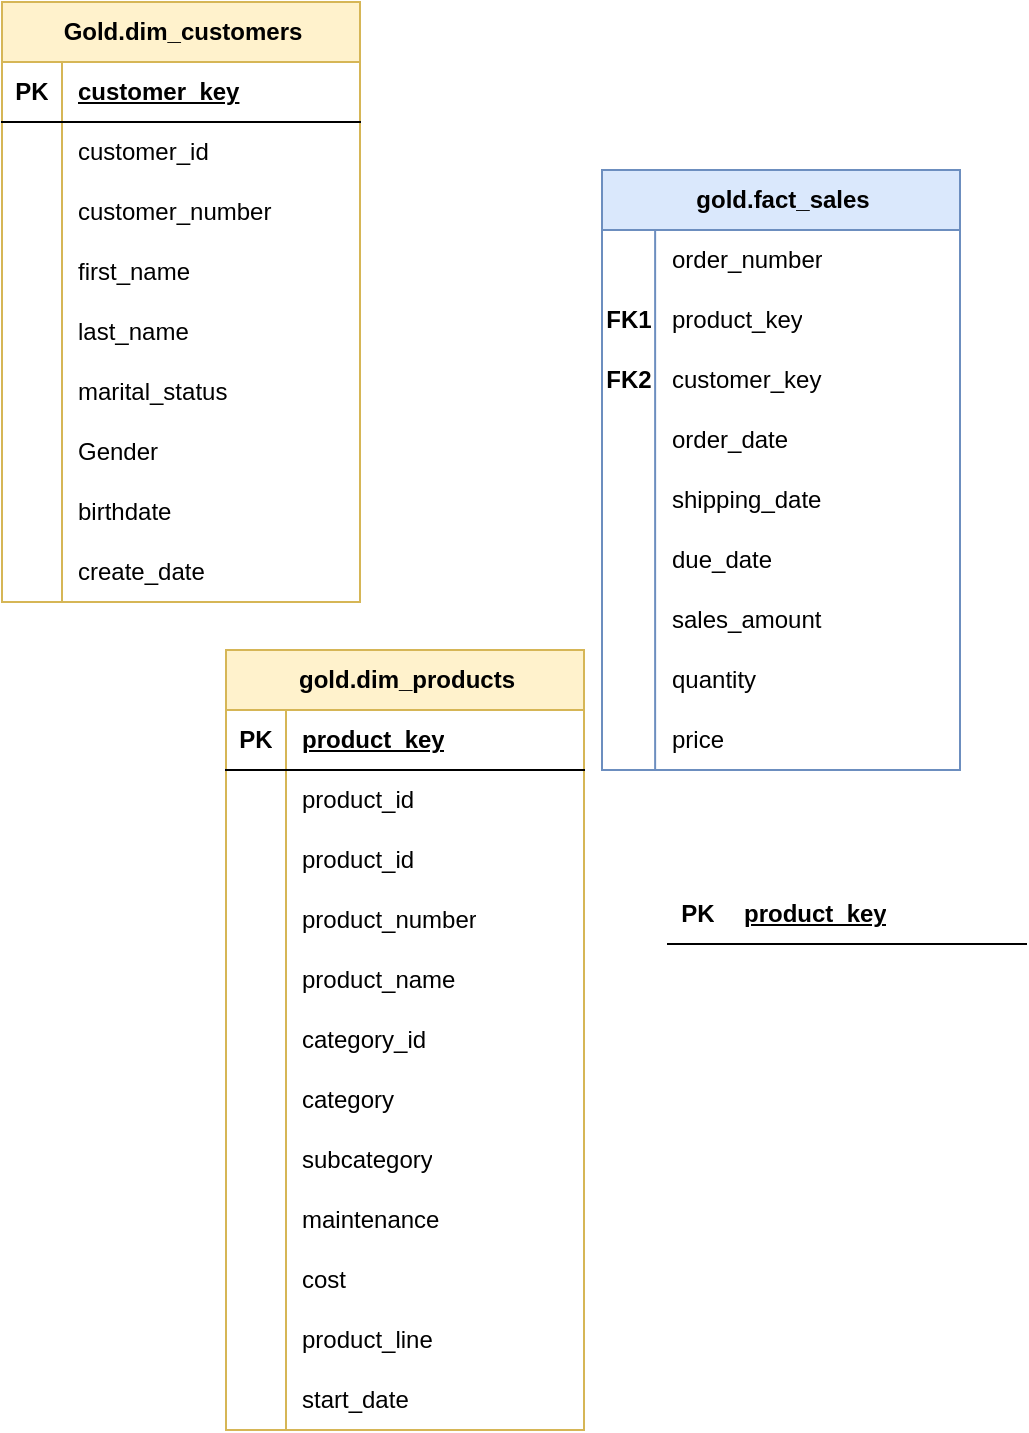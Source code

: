<mxfile version="28.1.1">
  <diagram name="Page-1" id="63vVCfD1VxwzjNceuNrs">
    <mxGraphModel dx="836" dy="885" grid="0" gridSize="10" guides="1" tooltips="1" connect="1" arrows="1" fold="1" page="0" pageScale="1" pageWidth="850" pageHeight="1100" math="0" shadow="0">
      <root>
        <mxCell id="0" />
        <mxCell id="1" parent="0" />
        <mxCell id="k10JmdyCMAcYPSyfV8gS-1" value="Gold.dim_customers" style="shape=table;startSize=30;container=1;collapsible=1;childLayout=tableLayout;fixedRows=1;rowLines=0;fontStyle=1;align=center;resizeLast=1;html=1;fillColor=#fff2cc;strokeColor=#d6b656;" vertex="1" parent="1">
          <mxGeometry x="-155" y="1" width="179" height="300" as="geometry" />
        </mxCell>
        <mxCell id="k10JmdyCMAcYPSyfV8gS-2" value="" style="shape=tableRow;horizontal=0;startSize=0;swimlaneHead=0;swimlaneBody=0;fillColor=none;collapsible=0;dropTarget=0;points=[[0,0.5],[1,0.5]];portConstraint=eastwest;top=0;left=0;right=0;bottom=1;" vertex="1" parent="k10JmdyCMAcYPSyfV8gS-1">
          <mxGeometry y="30" width="179" height="30" as="geometry" />
        </mxCell>
        <mxCell id="k10JmdyCMAcYPSyfV8gS-3" value="PK" style="shape=partialRectangle;connectable=0;fillColor=none;top=0;left=0;bottom=0;right=0;fontStyle=1;overflow=hidden;whiteSpace=wrap;html=1;" vertex="1" parent="k10JmdyCMAcYPSyfV8gS-2">
          <mxGeometry width="30" height="30" as="geometry">
            <mxRectangle width="30" height="30" as="alternateBounds" />
          </mxGeometry>
        </mxCell>
        <mxCell id="k10JmdyCMAcYPSyfV8gS-4" value="customer_key" style="shape=partialRectangle;connectable=0;fillColor=none;top=0;left=0;bottom=0;right=0;align=left;spacingLeft=6;fontStyle=5;overflow=hidden;whiteSpace=wrap;html=1;" vertex="1" parent="k10JmdyCMAcYPSyfV8gS-2">
          <mxGeometry x="30" width="149" height="30" as="geometry">
            <mxRectangle width="149" height="30" as="alternateBounds" />
          </mxGeometry>
        </mxCell>
        <mxCell id="k10JmdyCMAcYPSyfV8gS-5" value="" style="shape=tableRow;horizontal=0;startSize=0;swimlaneHead=0;swimlaneBody=0;fillColor=none;collapsible=0;dropTarget=0;points=[[0,0.5],[1,0.5]];portConstraint=eastwest;top=0;left=0;right=0;bottom=0;" vertex="1" parent="k10JmdyCMAcYPSyfV8gS-1">
          <mxGeometry y="60" width="179" height="30" as="geometry" />
        </mxCell>
        <mxCell id="k10JmdyCMAcYPSyfV8gS-6" value="" style="shape=partialRectangle;connectable=0;fillColor=none;top=0;left=0;bottom=0;right=0;editable=1;overflow=hidden;whiteSpace=wrap;html=1;" vertex="1" parent="k10JmdyCMAcYPSyfV8gS-5">
          <mxGeometry width="30" height="30" as="geometry">
            <mxRectangle width="30" height="30" as="alternateBounds" />
          </mxGeometry>
        </mxCell>
        <mxCell id="k10JmdyCMAcYPSyfV8gS-7" value="customer_id" style="shape=partialRectangle;connectable=0;fillColor=none;top=0;left=0;bottom=0;right=0;align=left;spacingLeft=6;overflow=hidden;whiteSpace=wrap;html=1;" vertex="1" parent="k10JmdyCMAcYPSyfV8gS-5">
          <mxGeometry x="30" width="149" height="30" as="geometry">
            <mxRectangle width="149" height="30" as="alternateBounds" />
          </mxGeometry>
        </mxCell>
        <mxCell id="k10JmdyCMAcYPSyfV8gS-8" value="" style="shape=tableRow;horizontal=0;startSize=0;swimlaneHead=0;swimlaneBody=0;fillColor=none;collapsible=0;dropTarget=0;points=[[0,0.5],[1,0.5]];portConstraint=eastwest;top=0;left=0;right=0;bottom=0;" vertex="1" parent="k10JmdyCMAcYPSyfV8gS-1">
          <mxGeometry y="90" width="179" height="30" as="geometry" />
        </mxCell>
        <mxCell id="k10JmdyCMAcYPSyfV8gS-9" value="" style="shape=partialRectangle;connectable=0;fillColor=none;top=0;left=0;bottom=0;right=0;editable=1;overflow=hidden;whiteSpace=wrap;html=1;" vertex="1" parent="k10JmdyCMAcYPSyfV8gS-8">
          <mxGeometry width="30" height="30" as="geometry">
            <mxRectangle width="30" height="30" as="alternateBounds" />
          </mxGeometry>
        </mxCell>
        <mxCell id="k10JmdyCMAcYPSyfV8gS-10" value="customer_number" style="shape=partialRectangle;connectable=0;fillColor=none;top=0;left=0;bottom=0;right=0;align=left;spacingLeft=6;overflow=hidden;whiteSpace=wrap;html=1;" vertex="1" parent="k10JmdyCMAcYPSyfV8gS-8">
          <mxGeometry x="30" width="149" height="30" as="geometry">
            <mxRectangle width="149" height="30" as="alternateBounds" />
          </mxGeometry>
        </mxCell>
        <mxCell id="k10JmdyCMAcYPSyfV8gS-11" value="" style="shape=tableRow;horizontal=0;startSize=0;swimlaneHead=0;swimlaneBody=0;fillColor=none;collapsible=0;dropTarget=0;points=[[0,0.5],[1,0.5]];portConstraint=eastwest;top=0;left=0;right=0;bottom=0;" vertex="1" parent="k10JmdyCMAcYPSyfV8gS-1">
          <mxGeometry y="120" width="179" height="30" as="geometry" />
        </mxCell>
        <mxCell id="k10JmdyCMAcYPSyfV8gS-12" value="" style="shape=partialRectangle;connectable=0;fillColor=none;top=0;left=0;bottom=0;right=0;editable=1;overflow=hidden;whiteSpace=wrap;html=1;" vertex="1" parent="k10JmdyCMAcYPSyfV8gS-11">
          <mxGeometry width="30" height="30" as="geometry">
            <mxRectangle width="30" height="30" as="alternateBounds" />
          </mxGeometry>
        </mxCell>
        <mxCell id="k10JmdyCMAcYPSyfV8gS-13" value="first_name" style="shape=partialRectangle;connectable=0;fillColor=none;top=0;left=0;bottom=0;right=0;align=left;spacingLeft=6;overflow=hidden;whiteSpace=wrap;html=1;" vertex="1" parent="k10JmdyCMAcYPSyfV8gS-11">
          <mxGeometry x="30" width="149" height="30" as="geometry">
            <mxRectangle width="149" height="30" as="alternateBounds" />
          </mxGeometry>
        </mxCell>
        <mxCell id="k10JmdyCMAcYPSyfV8gS-14" value="" style="shape=tableRow;horizontal=0;startSize=0;swimlaneHead=0;swimlaneBody=0;fillColor=none;collapsible=0;dropTarget=0;points=[[0,0.5],[1,0.5]];portConstraint=eastwest;top=0;left=0;right=0;bottom=0;" vertex="1" parent="k10JmdyCMAcYPSyfV8gS-1">
          <mxGeometry y="150" width="179" height="30" as="geometry" />
        </mxCell>
        <mxCell id="k10JmdyCMAcYPSyfV8gS-15" value="" style="shape=partialRectangle;connectable=0;fillColor=none;top=0;left=0;bottom=0;right=0;editable=1;overflow=hidden;whiteSpace=wrap;html=1;" vertex="1" parent="k10JmdyCMAcYPSyfV8gS-14">
          <mxGeometry width="30" height="30" as="geometry">
            <mxRectangle width="30" height="30" as="alternateBounds" />
          </mxGeometry>
        </mxCell>
        <mxCell id="k10JmdyCMAcYPSyfV8gS-16" value="last_name" style="shape=partialRectangle;connectable=0;fillColor=none;top=0;left=0;bottom=0;right=0;align=left;spacingLeft=6;overflow=hidden;whiteSpace=wrap;html=1;" vertex="1" parent="k10JmdyCMAcYPSyfV8gS-14">
          <mxGeometry x="30" width="149" height="30" as="geometry">
            <mxRectangle width="149" height="30" as="alternateBounds" />
          </mxGeometry>
        </mxCell>
        <mxCell id="k10JmdyCMAcYPSyfV8gS-17" value="" style="shape=tableRow;horizontal=0;startSize=0;swimlaneHead=0;swimlaneBody=0;fillColor=none;collapsible=0;dropTarget=0;points=[[0,0.5],[1,0.5]];portConstraint=eastwest;top=0;left=0;right=0;bottom=0;" vertex="1" parent="k10JmdyCMAcYPSyfV8gS-1">
          <mxGeometry y="180" width="179" height="30" as="geometry" />
        </mxCell>
        <mxCell id="k10JmdyCMAcYPSyfV8gS-18" value="" style="shape=partialRectangle;connectable=0;fillColor=none;top=0;left=0;bottom=0;right=0;editable=1;overflow=hidden;whiteSpace=wrap;html=1;" vertex="1" parent="k10JmdyCMAcYPSyfV8gS-17">
          <mxGeometry width="30" height="30" as="geometry">
            <mxRectangle width="30" height="30" as="alternateBounds" />
          </mxGeometry>
        </mxCell>
        <mxCell id="k10JmdyCMAcYPSyfV8gS-19" value="marital_status" style="shape=partialRectangle;connectable=0;fillColor=none;top=0;left=0;bottom=0;right=0;align=left;spacingLeft=6;overflow=hidden;whiteSpace=wrap;html=1;" vertex="1" parent="k10JmdyCMAcYPSyfV8gS-17">
          <mxGeometry x="30" width="149" height="30" as="geometry">
            <mxRectangle width="149" height="30" as="alternateBounds" />
          </mxGeometry>
        </mxCell>
        <mxCell id="k10JmdyCMAcYPSyfV8gS-20" value="" style="shape=tableRow;horizontal=0;startSize=0;swimlaneHead=0;swimlaneBody=0;fillColor=none;collapsible=0;dropTarget=0;points=[[0,0.5],[1,0.5]];portConstraint=eastwest;top=0;left=0;right=0;bottom=0;" vertex="1" parent="k10JmdyCMAcYPSyfV8gS-1">
          <mxGeometry y="210" width="179" height="30" as="geometry" />
        </mxCell>
        <mxCell id="k10JmdyCMAcYPSyfV8gS-21" value="" style="shape=partialRectangle;connectable=0;fillColor=none;top=0;left=0;bottom=0;right=0;editable=1;overflow=hidden;whiteSpace=wrap;html=1;" vertex="1" parent="k10JmdyCMAcYPSyfV8gS-20">
          <mxGeometry width="30" height="30" as="geometry">
            <mxRectangle width="30" height="30" as="alternateBounds" />
          </mxGeometry>
        </mxCell>
        <mxCell id="k10JmdyCMAcYPSyfV8gS-22" value="Gender" style="shape=partialRectangle;connectable=0;fillColor=none;top=0;left=0;bottom=0;right=0;align=left;spacingLeft=6;overflow=hidden;whiteSpace=wrap;html=1;" vertex="1" parent="k10JmdyCMAcYPSyfV8gS-20">
          <mxGeometry x="30" width="149" height="30" as="geometry">
            <mxRectangle width="149" height="30" as="alternateBounds" />
          </mxGeometry>
        </mxCell>
        <mxCell id="k10JmdyCMAcYPSyfV8gS-23" value="" style="shape=tableRow;horizontal=0;startSize=0;swimlaneHead=0;swimlaneBody=0;fillColor=none;collapsible=0;dropTarget=0;points=[[0,0.5],[1,0.5]];portConstraint=eastwest;top=0;left=0;right=0;bottom=0;" vertex="1" parent="k10JmdyCMAcYPSyfV8gS-1">
          <mxGeometry y="240" width="179" height="30" as="geometry" />
        </mxCell>
        <mxCell id="k10JmdyCMAcYPSyfV8gS-24" value="" style="shape=partialRectangle;connectable=0;fillColor=none;top=0;left=0;bottom=0;right=0;editable=1;overflow=hidden;whiteSpace=wrap;html=1;" vertex="1" parent="k10JmdyCMAcYPSyfV8gS-23">
          <mxGeometry width="30" height="30" as="geometry">
            <mxRectangle width="30" height="30" as="alternateBounds" />
          </mxGeometry>
        </mxCell>
        <mxCell id="k10JmdyCMAcYPSyfV8gS-25" value="birthdate" style="shape=partialRectangle;connectable=0;fillColor=none;top=0;left=0;bottom=0;right=0;align=left;spacingLeft=6;overflow=hidden;whiteSpace=wrap;html=1;" vertex="1" parent="k10JmdyCMAcYPSyfV8gS-23">
          <mxGeometry x="30" width="149" height="30" as="geometry">
            <mxRectangle width="149" height="30" as="alternateBounds" />
          </mxGeometry>
        </mxCell>
        <mxCell id="k10JmdyCMAcYPSyfV8gS-26" value="" style="shape=tableRow;horizontal=0;startSize=0;swimlaneHead=0;swimlaneBody=0;fillColor=none;collapsible=0;dropTarget=0;points=[[0,0.5],[1,0.5]];portConstraint=eastwest;top=0;left=0;right=0;bottom=0;" vertex="1" parent="k10JmdyCMAcYPSyfV8gS-1">
          <mxGeometry y="270" width="179" height="30" as="geometry" />
        </mxCell>
        <mxCell id="k10JmdyCMAcYPSyfV8gS-27" value="" style="shape=partialRectangle;connectable=0;fillColor=none;top=0;left=0;bottom=0;right=0;editable=1;overflow=hidden;whiteSpace=wrap;html=1;" vertex="1" parent="k10JmdyCMAcYPSyfV8gS-26">
          <mxGeometry width="30" height="30" as="geometry">
            <mxRectangle width="30" height="30" as="alternateBounds" />
          </mxGeometry>
        </mxCell>
        <mxCell id="k10JmdyCMAcYPSyfV8gS-28" value="create_date" style="shape=partialRectangle;connectable=0;fillColor=none;top=0;left=0;bottom=0;right=0;align=left;spacingLeft=6;overflow=hidden;whiteSpace=wrap;html=1;" vertex="1" parent="k10JmdyCMAcYPSyfV8gS-26">
          <mxGeometry x="30" width="149" height="30" as="geometry">
            <mxRectangle width="149" height="30" as="alternateBounds" />
          </mxGeometry>
        </mxCell>
        <mxCell id="k10JmdyCMAcYPSyfV8gS-29" value="gold.dim_products" style="shape=table;startSize=30;container=1;collapsible=1;childLayout=tableLayout;fixedRows=1;rowLines=0;fontStyle=1;align=center;resizeLast=1;html=1;fillColor=#fff2cc;strokeColor=#d6b656;" vertex="1" parent="1">
          <mxGeometry x="-43" y="325" width="179" height="390" as="geometry" />
        </mxCell>
        <mxCell id="k10JmdyCMAcYPSyfV8gS-30" value="" style="shape=tableRow;horizontal=0;startSize=0;swimlaneHead=0;swimlaneBody=0;fillColor=none;collapsible=0;dropTarget=0;points=[[0,0.5],[1,0.5]];portConstraint=eastwest;top=0;left=0;right=0;bottom=1;" vertex="1" parent="k10JmdyCMAcYPSyfV8gS-29">
          <mxGeometry y="30" width="179" height="30" as="geometry" />
        </mxCell>
        <mxCell id="k10JmdyCMAcYPSyfV8gS-31" value="PK" style="shape=partialRectangle;connectable=0;fillColor=none;top=0;left=0;bottom=0;right=0;fontStyle=1;overflow=hidden;whiteSpace=wrap;html=1;" vertex="1" parent="k10JmdyCMAcYPSyfV8gS-30">
          <mxGeometry width="30" height="30" as="geometry">
            <mxRectangle width="30" height="30" as="alternateBounds" />
          </mxGeometry>
        </mxCell>
        <mxCell id="k10JmdyCMAcYPSyfV8gS-32" value="product_key" style="shape=partialRectangle;connectable=0;fillColor=none;top=0;left=0;bottom=0;right=0;align=left;spacingLeft=6;fontStyle=5;overflow=hidden;whiteSpace=wrap;html=1;" vertex="1" parent="k10JmdyCMAcYPSyfV8gS-30">
          <mxGeometry x="30" width="149" height="30" as="geometry">
            <mxRectangle width="149" height="30" as="alternateBounds" />
          </mxGeometry>
        </mxCell>
        <mxCell id="k10JmdyCMAcYPSyfV8gS-33" value="" style="shape=tableRow;horizontal=0;startSize=0;swimlaneHead=0;swimlaneBody=0;fillColor=none;collapsible=0;dropTarget=0;points=[[0,0.5],[1,0.5]];portConstraint=eastwest;top=0;left=0;right=0;bottom=0;" vertex="1" parent="k10JmdyCMAcYPSyfV8gS-29">
          <mxGeometry y="60" width="179" height="30" as="geometry" />
        </mxCell>
        <mxCell id="k10JmdyCMAcYPSyfV8gS-34" value="" style="shape=partialRectangle;connectable=0;fillColor=none;top=0;left=0;bottom=0;right=0;editable=1;overflow=hidden;whiteSpace=wrap;html=1;" vertex="1" parent="k10JmdyCMAcYPSyfV8gS-33">
          <mxGeometry width="30" height="30" as="geometry">
            <mxRectangle width="30" height="30" as="alternateBounds" />
          </mxGeometry>
        </mxCell>
        <mxCell id="k10JmdyCMAcYPSyfV8gS-35" value="product_id" style="shape=partialRectangle;connectable=0;fillColor=none;top=0;left=0;bottom=0;right=0;align=left;spacingLeft=6;overflow=hidden;whiteSpace=wrap;html=1;" vertex="1" parent="k10JmdyCMAcYPSyfV8gS-33">
          <mxGeometry x="30" width="149" height="30" as="geometry">
            <mxRectangle width="149" height="30" as="alternateBounds" />
          </mxGeometry>
        </mxCell>
        <mxCell id="k10JmdyCMAcYPSyfV8gS-36" value="" style="shape=tableRow;horizontal=0;startSize=0;swimlaneHead=0;swimlaneBody=0;fillColor=none;collapsible=0;dropTarget=0;points=[[0,0.5],[1,0.5]];portConstraint=eastwest;top=0;left=0;right=0;bottom=0;" vertex="1" parent="k10JmdyCMAcYPSyfV8gS-29">
          <mxGeometry y="90" width="179" height="30" as="geometry" />
        </mxCell>
        <mxCell id="k10JmdyCMAcYPSyfV8gS-37" value="" style="shape=partialRectangle;connectable=0;fillColor=none;top=0;left=0;bottom=0;right=0;editable=1;overflow=hidden;whiteSpace=wrap;html=1;" vertex="1" parent="k10JmdyCMAcYPSyfV8gS-36">
          <mxGeometry width="30" height="30" as="geometry">
            <mxRectangle width="30" height="30" as="alternateBounds" />
          </mxGeometry>
        </mxCell>
        <mxCell id="k10JmdyCMAcYPSyfV8gS-38" value="product_id" style="shape=partialRectangle;connectable=0;fillColor=none;top=0;left=0;bottom=0;right=0;align=left;spacingLeft=6;overflow=hidden;whiteSpace=wrap;html=1;" vertex="1" parent="k10JmdyCMAcYPSyfV8gS-36">
          <mxGeometry x="30" width="149" height="30" as="geometry">
            <mxRectangle width="149" height="30" as="alternateBounds" />
          </mxGeometry>
        </mxCell>
        <mxCell id="k10JmdyCMAcYPSyfV8gS-39" value="" style="shape=tableRow;horizontal=0;startSize=0;swimlaneHead=0;swimlaneBody=0;fillColor=none;collapsible=0;dropTarget=0;points=[[0,0.5],[1,0.5]];portConstraint=eastwest;top=0;left=0;right=0;bottom=0;" vertex="1" parent="k10JmdyCMAcYPSyfV8gS-29">
          <mxGeometry y="120" width="179" height="30" as="geometry" />
        </mxCell>
        <mxCell id="k10JmdyCMAcYPSyfV8gS-40" value="" style="shape=partialRectangle;connectable=0;fillColor=none;top=0;left=0;bottom=0;right=0;editable=1;overflow=hidden;whiteSpace=wrap;html=1;" vertex="1" parent="k10JmdyCMAcYPSyfV8gS-39">
          <mxGeometry width="30" height="30" as="geometry">
            <mxRectangle width="30" height="30" as="alternateBounds" />
          </mxGeometry>
        </mxCell>
        <mxCell id="k10JmdyCMAcYPSyfV8gS-41" value="product_number" style="shape=partialRectangle;connectable=0;fillColor=none;top=0;left=0;bottom=0;right=0;align=left;spacingLeft=6;overflow=hidden;whiteSpace=wrap;html=1;" vertex="1" parent="k10JmdyCMAcYPSyfV8gS-39">
          <mxGeometry x="30" width="149" height="30" as="geometry">
            <mxRectangle width="149" height="30" as="alternateBounds" />
          </mxGeometry>
        </mxCell>
        <mxCell id="k10JmdyCMAcYPSyfV8gS-42" value="" style="shape=tableRow;horizontal=0;startSize=0;swimlaneHead=0;swimlaneBody=0;fillColor=none;collapsible=0;dropTarget=0;points=[[0,0.5],[1,0.5]];portConstraint=eastwest;top=0;left=0;right=0;bottom=0;" vertex="1" parent="k10JmdyCMAcYPSyfV8gS-29">
          <mxGeometry y="150" width="179" height="30" as="geometry" />
        </mxCell>
        <mxCell id="k10JmdyCMAcYPSyfV8gS-43" value="" style="shape=partialRectangle;connectable=0;fillColor=none;top=0;left=0;bottom=0;right=0;editable=1;overflow=hidden;whiteSpace=wrap;html=1;" vertex="1" parent="k10JmdyCMAcYPSyfV8gS-42">
          <mxGeometry width="30" height="30" as="geometry">
            <mxRectangle width="30" height="30" as="alternateBounds" />
          </mxGeometry>
        </mxCell>
        <mxCell id="k10JmdyCMAcYPSyfV8gS-44" value="product_name" style="shape=partialRectangle;connectable=0;fillColor=none;top=0;left=0;bottom=0;right=0;align=left;spacingLeft=6;overflow=hidden;whiteSpace=wrap;html=1;" vertex="1" parent="k10JmdyCMAcYPSyfV8gS-42">
          <mxGeometry x="30" width="149" height="30" as="geometry">
            <mxRectangle width="149" height="30" as="alternateBounds" />
          </mxGeometry>
        </mxCell>
        <mxCell id="k10JmdyCMAcYPSyfV8gS-45" value="" style="shape=tableRow;horizontal=0;startSize=0;swimlaneHead=0;swimlaneBody=0;fillColor=none;collapsible=0;dropTarget=0;points=[[0,0.5],[1,0.5]];portConstraint=eastwest;top=0;left=0;right=0;bottom=0;" vertex="1" parent="k10JmdyCMAcYPSyfV8gS-29">
          <mxGeometry y="180" width="179" height="30" as="geometry" />
        </mxCell>
        <mxCell id="k10JmdyCMAcYPSyfV8gS-46" value="" style="shape=partialRectangle;connectable=0;fillColor=none;top=0;left=0;bottom=0;right=0;editable=1;overflow=hidden;whiteSpace=wrap;html=1;" vertex="1" parent="k10JmdyCMAcYPSyfV8gS-45">
          <mxGeometry width="30" height="30" as="geometry">
            <mxRectangle width="30" height="30" as="alternateBounds" />
          </mxGeometry>
        </mxCell>
        <mxCell id="k10JmdyCMAcYPSyfV8gS-47" value="category_id" style="shape=partialRectangle;connectable=0;fillColor=none;top=0;left=0;bottom=0;right=0;align=left;spacingLeft=6;overflow=hidden;whiteSpace=wrap;html=1;" vertex="1" parent="k10JmdyCMAcYPSyfV8gS-45">
          <mxGeometry x="30" width="149" height="30" as="geometry">
            <mxRectangle width="149" height="30" as="alternateBounds" />
          </mxGeometry>
        </mxCell>
        <mxCell id="k10JmdyCMAcYPSyfV8gS-48" value="" style="shape=tableRow;horizontal=0;startSize=0;swimlaneHead=0;swimlaneBody=0;fillColor=none;collapsible=0;dropTarget=0;points=[[0,0.5],[1,0.5]];portConstraint=eastwest;top=0;left=0;right=0;bottom=0;" vertex="1" parent="k10JmdyCMAcYPSyfV8gS-29">
          <mxGeometry y="210" width="179" height="30" as="geometry" />
        </mxCell>
        <mxCell id="k10JmdyCMAcYPSyfV8gS-49" value="" style="shape=partialRectangle;connectable=0;fillColor=none;top=0;left=0;bottom=0;right=0;editable=1;overflow=hidden;whiteSpace=wrap;html=1;" vertex="1" parent="k10JmdyCMAcYPSyfV8gS-48">
          <mxGeometry width="30" height="30" as="geometry">
            <mxRectangle width="30" height="30" as="alternateBounds" />
          </mxGeometry>
        </mxCell>
        <mxCell id="k10JmdyCMAcYPSyfV8gS-50" value="category" style="shape=partialRectangle;connectable=0;fillColor=none;top=0;left=0;bottom=0;right=0;align=left;spacingLeft=6;overflow=hidden;whiteSpace=wrap;html=1;" vertex="1" parent="k10JmdyCMAcYPSyfV8gS-48">
          <mxGeometry x="30" width="149" height="30" as="geometry">
            <mxRectangle width="149" height="30" as="alternateBounds" />
          </mxGeometry>
        </mxCell>
        <mxCell id="k10JmdyCMAcYPSyfV8gS-51" value="" style="shape=tableRow;horizontal=0;startSize=0;swimlaneHead=0;swimlaneBody=0;fillColor=none;collapsible=0;dropTarget=0;points=[[0,0.5],[1,0.5]];portConstraint=eastwest;top=0;left=0;right=0;bottom=0;" vertex="1" parent="k10JmdyCMAcYPSyfV8gS-29">
          <mxGeometry y="240" width="179" height="30" as="geometry" />
        </mxCell>
        <mxCell id="k10JmdyCMAcYPSyfV8gS-52" value="" style="shape=partialRectangle;connectable=0;fillColor=none;top=0;left=0;bottom=0;right=0;editable=1;overflow=hidden;whiteSpace=wrap;html=1;" vertex="1" parent="k10JmdyCMAcYPSyfV8gS-51">
          <mxGeometry width="30" height="30" as="geometry">
            <mxRectangle width="30" height="30" as="alternateBounds" />
          </mxGeometry>
        </mxCell>
        <mxCell id="k10JmdyCMAcYPSyfV8gS-53" value="subcategory" style="shape=partialRectangle;connectable=0;fillColor=none;top=0;left=0;bottom=0;right=0;align=left;spacingLeft=6;overflow=hidden;whiteSpace=wrap;html=1;" vertex="1" parent="k10JmdyCMAcYPSyfV8gS-51">
          <mxGeometry x="30" width="149" height="30" as="geometry">
            <mxRectangle width="149" height="30" as="alternateBounds" />
          </mxGeometry>
        </mxCell>
        <mxCell id="k10JmdyCMAcYPSyfV8gS-54" value="" style="shape=tableRow;horizontal=0;startSize=0;swimlaneHead=0;swimlaneBody=0;fillColor=none;collapsible=0;dropTarget=0;points=[[0,0.5],[1,0.5]];portConstraint=eastwest;top=0;left=0;right=0;bottom=0;" vertex="1" parent="k10JmdyCMAcYPSyfV8gS-29">
          <mxGeometry y="270" width="179" height="30" as="geometry" />
        </mxCell>
        <mxCell id="k10JmdyCMAcYPSyfV8gS-55" value="" style="shape=partialRectangle;connectable=0;fillColor=none;top=0;left=0;bottom=0;right=0;editable=1;overflow=hidden;whiteSpace=wrap;html=1;" vertex="1" parent="k10JmdyCMAcYPSyfV8gS-54">
          <mxGeometry width="30" height="30" as="geometry">
            <mxRectangle width="30" height="30" as="alternateBounds" />
          </mxGeometry>
        </mxCell>
        <mxCell id="k10JmdyCMAcYPSyfV8gS-56" value="maintenance" style="shape=partialRectangle;connectable=0;fillColor=none;top=0;left=0;bottom=0;right=0;align=left;spacingLeft=6;overflow=hidden;whiteSpace=wrap;html=1;" vertex="1" parent="k10JmdyCMAcYPSyfV8gS-54">
          <mxGeometry x="30" width="149" height="30" as="geometry">
            <mxRectangle width="149" height="30" as="alternateBounds" />
          </mxGeometry>
        </mxCell>
        <mxCell id="k10JmdyCMAcYPSyfV8gS-85" value="" style="shape=tableRow;horizontal=0;startSize=0;swimlaneHead=0;swimlaneBody=0;fillColor=none;collapsible=0;dropTarget=0;points=[[0,0.5],[1,0.5]];portConstraint=eastwest;top=0;left=0;right=0;bottom=0;" vertex="1" parent="k10JmdyCMAcYPSyfV8gS-29">
          <mxGeometry y="300" width="179" height="30" as="geometry" />
        </mxCell>
        <mxCell id="k10JmdyCMAcYPSyfV8gS-86" value="" style="shape=partialRectangle;connectable=0;fillColor=none;top=0;left=0;bottom=0;right=0;editable=1;overflow=hidden;whiteSpace=wrap;html=1;" vertex="1" parent="k10JmdyCMAcYPSyfV8gS-85">
          <mxGeometry width="30" height="30" as="geometry">
            <mxRectangle width="30" height="30" as="alternateBounds" />
          </mxGeometry>
        </mxCell>
        <mxCell id="k10JmdyCMAcYPSyfV8gS-87" value="cost" style="shape=partialRectangle;connectable=0;fillColor=none;top=0;left=0;bottom=0;right=0;align=left;spacingLeft=6;overflow=hidden;whiteSpace=wrap;html=1;" vertex="1" parent="k10JmdyCMAcYPSyfV8gS-85">
          <mxGeometry x="30" width="149" height="30" as="geometry">
            <mxRectangle width="149" height="30" as="alternateBounds" />
          </mxGeometry>
        </mxCell>
        <mxCell id="k10JmdyCMAcYPSyfV8gS-88" value="" style="shape=tableRow;horizontal=0;startSize=0;swimlaneHead=0;swimlaneBody=0;fillColor=none;collapsible=0;dropTarget=0;points=[[0,0.5],[1,0.5]];portConstraint=eastwest;top=0;left=0;right=0;bottom=0;" vertex="1" parent="k10JmdyCMAcYPSyfV8gS-29">
          <mxGeometry y="330" width="179" height="30" as="geometry" />
        </mxCell>
        <mxCell id="k10JmdyCMAcYPSyfV8gS-89" value="" style="shape=partialRectangle;connectable=0;fillColor=none;top=0;left=0;bottom=0;right=0;editable=1;overflow=hidden;whiteSpace=wrap;html=1;" vertex="1" parent="k10JmdyCMAcYPSyfV8gS-88">
          <mxGeometry width="30" height="30" as="geometry">
            <mxRectangle width="30" height="30" as="alternateBounds" />
          </mxGeometry>
        </mxCell>
        <mxCell id="k10JmdyCMAcYPSyfV8gS-90" value="product_line" style="shape=partialRectangle;connectable=0;fillColor=none;top=0;left=0;bottom=0;right=0;align=left;spacingLeft=6;overflow=hidden;whiteSpace=wrap;html=1;" vertex="1" parent="k10JmdyCMAcYPSyfV8gS-88">
          <mxGeometry x="30" width="149" height="30" as="geometry">
            <mxRectangle width="149" height="30" as="alternateBounds" />
          </mxGeometry>
        </mxCell>
        <mxCell id="k10JmdyCMAcYPSyfV8gS-91" value="" style="shape=tableRow;horizontal=0;startSize=0;swimlaneHead=0;swimlaneBody=0;fillColor=none;collapsible=0;dropTarget=0;points=[[0,0.5],[1,0.5]];portConstraint=eastwest;top=0;left=0;right=0;bottom=0;" vertex="1" parent="k10JmdyCMAcYPSyfV8gS-29">
          <mxGeometry y="360" width="179" height="30" as="geometry" />
        </mxCell>
        <mxCell id="k10JmdyCMAcYPSyfV8gS-92" value="" style="shape=partialRectangle;connectable=0;fillColor=none;top=0;left=0;bottom=0;right=0;editable=1;overflow=hidden;whiteSpace=wrap;html=1;" vertex="1" parent="k10JmdyCMAcYPSyfV8gS-91">
          <mxGeometry width="30" height="30" as="geometry">
            <mxRectangle width="30" height="30" as="alternateBounds" />
          </mxGeometry>
        </mxCell>
        <mxCell id="k10JmdyCMAcYPSyfV8gS-93" value="start_date" style="shape=partialRectangle;connectable=0;fillColor=none;top=0;left=0;bottom=0;right=0;align=left;spacingLeft=6;overflow=hidden;whiteSpace=wrap;html=1;" vertex="1" parent="k10JmdyCMAcYPSyfV8gS-91">
          <mxGeometry x="30" width="149" height="30" as="geometry">
            <mxRectangle width="149" height="30" as="alternateBounds" />
          </mxGeometry>
        </mxCell>
        <mxCell id="k10JmdyCMAcYPSyfV8gS-97" value="" style="shape=tableRow;horizontal=0;startSize=0;swimlaneHead=0;swimlaneBody=0;fillColor=none;collapsible=0;dropTarget=0;points=[[0,0.5],[1,0.5]];portConstraint=eastwest;top=0;left=0;right=0;bottom=1;" vertex="1" parent="1">
          <mxGeometry x="178" y="442" width="179" height="30" as="geometry" />
        </mxCell>
        <mxCell id="k10JmdyCMAcYPSyfV8gS-98" value="PK" style="shape=partialRectangle;connectable=0;fillColor=none;top=0;left=0;bottom=0;right=0;fontStyle=1;overflow=hidden;whiteSpace=wrap;html=1;" vertex="1" parent="k10JmdyCMAcYPSyfV8gS-97">
          <mxGeometry width="30" height="30" as="geometry">
            <mxRectangle width="30" height="30" as="alternateBounds" />
          </mxGeometry>
        </mxCell>
        <mxCell id="k10JmdyCMAcYPSyfV8gS-99" value="product_key" style="shape=partialRectangle;connectable=0;fillColor=none;top=0;left=0;bottom=0;right=0;align=left;spacingLeft=6;fontStyle=5;overflow=hidden;whiteSpace=wrap;html=1;" vertex="1" parent="k10JmdyCMAcYPSyfV8gS-97">
          <mxGeometry x="30" width="149" height="30" as="geometry">
            <mxRectangle width="149" height="30" as="alternateBounds" />
          </mxGeometry>
        </mxCell>
        <mxCell id="k10JmdyCMAcYPSyfV8gS-57" value="gold.fact_sales" style="shape=table;startSize=30;container=1;collapsible=1;childLayout=tableLayout;fixedRows=1;rowLines=0;fontStyle=1;align=center;resizeLast=1;html=1;fillColor=#dae8fc;strokeColor=#6c8ebf;" vertex="1" parent="1">
          <mxGeometry x="145" y="85" width="179" height="300" as="geometry" />
        </mxCell>
        <mxCell id="k10JmdyCMAcYPSyfV8gS-61" value="" style="shape=tableRow;horizontal=0;startSize=0;swimlaneHead=0;swimlaneBody=0;fillColor=none;collapsible=0;dropTarget=0;points=[[0,0.5],[1,0.5]];portConstraint=eastwest;top=0;left=0;right=0;bottom=0;" vertex="1" parent="k10JmdyCMAcYPSyfV8gS-57">
          <mxGeometry y="30" width="179" height="30" as="geometry" />
        </mxCell>
        <mxCell id="k10JmdyCMAcYPSyfV8gS-62" value="" style="shape=partialRectangle;connectable=0;fillColor=none;top=0;left=0;bottom=0;right=0;editable=1;overflow=hidden;whiteSpace=wrap;html=1;" vertex="1" parent="k10JmdyCMAcYPSyfV8gS-61">
          <mxGeometry width="26.567" height="30" as="geometry">
            <mxRectangle width="26.567" height="30" as="alternateBounds" />
          </mxGeometry>
        </mxCell>
        <mxCell id="k10JmdyCMAcYPSyfV8gS-63" value="order_number" style="shape=partialRectangle;connectable=0;fillColor=none;top=0;left=0;bottom=0;right=0;align=left;spacingLeft=6;overflow=hidden;whiteSpace=wrap;html=1;" vertex="1" parent="k10JmdyCMAcYPSyfV8gS-61">
          <mxGeometry x="26.567" width="152.433" height="30" as="geometry">
            <mxRectangle width="152.433" height="30" as="alternateBounds" />
          </mxGeometry>
        </mxCell>
        <mxCell id="k10JmdyCMAcYPSyfV8gS-64" value="" style="shape=tableRow;horizontal=0;startSize=0;swimlaneHead=0;swimlaneBody=0;fillColor=none;collapsible=0;dropTarget=0;points=[[0,0.5],[1,0.5]];portConstraint=eastwest;top=0;left=0;right=0;bottom=0;" vertex="1" parent="k10JmdyCMAcYPSyfV8gS-57">
          <mxGeometry y="60" width="179" height="30" as="geometry" />
        </mxCell>
        <mxCell id="k10JmdyCMAcYPSyfV8gS-65" value="&lt;b&gt;FK1&lt;/b&gt;" style="shape=partialRectangle;connectable=0;fillColor=none;top=0;left=0;bottom=0;right=0;editable=1;overflow=hidden;whiteSpace=wrap;html=1;" vertex="1" parent="k10JmdyCMAcYPSyfV8gS-64">
          <mxGeometry width="26.567" height="30" as="geometry">
            <mxRectangle width="26.567" height="30" as="alternateBounds" />
          </mxGeometry>
        </mxCell>
        <mxCell id="k10JmdyCMAcYPSyfV8gS-66" value="product_key" style="shape=partialRectangle;connectable=0;fillColor=none;top=0;left=0;bottom=0;right=0;align=left;spacingLeft=6;overflow=hidden;whiteSpace=wrap;html=1;" vertex="1" parent="k10JmdyCMAcYPSyfV8gS-64">
          <mxGeometry x="26.567" width="152.433" height="30" as="geometry">
            <mxRectangle width="152.433" height="30" as="alternateBounds" />
          </mxGeometry>
        </mxCell>
        <mxCell id="k10JmdyCMAcYPSyfV8gS-67" value="" style="shape=tableRow;horizontal=0;startSize=0;swimlaneHead=0;swimlaneBody=0;fillColor=none;collapsible=0;dropTarget=0;points=[[0,0.5],[1,0.5]];portConstraint=eastwest;top=0;left=0;right=0;bottom=0;" vertex="1" parent="k10JmdyCMAcYPSyfV8gS-57">
          <mxGeometry y="90" width="179" height="30" as="geometry" />
        </mxCell>
        <mxCell id="k10JmdyCMAcYPSyfV8gS-68" value="&lt;b&gt;FK2&lt;/b&gt;" style="shape=partialRectangle;connectable=0;fillColor=none;top=0;left=0;bottom=0;right=0;editable=1;overflow=hidden;whiteSpace=wrap;html=1;" vertex="1" parent="k10JmdyCMAcYPSyfV8gS-67">
          <mxGeometry width="26.567" height="30" as="geometry">
            <mxRectangle width="26.567" height="30" as="alternateBounds" />
          </mxGeometry>
        </mxCell>
        <mxCell id="k10JmdyCMAcYPSyfV8gS-69" value="customer_key" style="shape=partialRectangle;connectable=0;fillColor=none;top=0;left=0;bottom=0;right=0;align=left;spacingLeft=6;overflow=hidden;whiteSpace=wrap;html=1;" vertex="1" parent="k10JmdyCMAcYPSyfV8gS-67">
          <mxGeometry x="26.567" width="152.433" height="30" as="geometry">
            <mxRectangle width="152.433" height="30" as="alternateBounds" />
          </mxGeometry>
        </mxCell>
        <mxCell id="k10JmdyCMAcYPSyfV8gS-70" value="" style="shape=tableRow;horizontal=0;startSize=0;swimlaneHead=0;swimlaneBody=0;fillColor=none;collapsible=0;dropTarget=0;points=[[0,0.5],[1,0.5]];portConstraint=eastwest;top=0;left=0;right=0;bottom=0;" vertex="1" parent="k10JmdyCMAcYPSyfV8gS-57">
          <mxGeometry y="120" width="179" height="30" as="geometry" />
        </mxCell>
        <mxCell id="k10JmdyCMAcYPSyfV8gS-71" value="" style="shape=partialRectangle;connectable=0;fillColor=none;top=0;left=0;bottom=0;right=0;editable=1;overflow=hidden;whiteSpace=wrap;html=1;" vertex="1" parent="k10JmdyCMAcYPSyfV8gS-70">
          <mxGeometry width="26.567" height="30" as="geometry">
            <mxRectangle width="26.567" height="30" as="alternateBounds" />
          </mxGeometry>
        </mxCell>
        <mxCell id="k10JmdyCMAcYPSyfV8gS-72" value="order_date" style="shape=partialRectangle;connectable=0;fillColor=none;top=0;left=0;bottom=0;right=0;align=left;spacingLeft=6;overflow=hidden;whiteSpace=wrap;html=1;" vertex="1" parent="k10JmdyCMAcYPSyfV8gS-70">
          <mxGeometry x="26.567" width="152.433" height="30" as="geometry">
            <mxRectangle width="152.433" height="30" as="alternateBounds" />
          </mxGeometry>
        </mxCell>
        <mxCell id="k10JmdyCMAcYPSyfV8gS-73" value="" style="shape=tableRow;horizontal=0;startSize=0;swimlaneHead=0;swimlaneBody=0;fillColor=none;collapsible=0;dropTarget=0;points=[[0,0.5],[1,0.5]];portConstraint=eastwest;top=0;left=0;right=0;bottom=0;" vertex="1" parent="k10JmdyCMAcYPSyfV8gS-57">
          <mxGeometry y="150" width="179" height="30" as="geometry" />
        </mxCell>
        <mxCell id="k10JmdyCMAcYPSyfV8gS-74" value="" style="shape=partialRectangle;connectable=0;fillColor=none;top=0;left=0;bottom=0;right=0;editable=1;overflow=hidden;whiteSpace=wrap;html=1;" vertex="1" parent="k10JmdyCMAcYPSyfV8gS-73">
          <mxGeometry width="26.567" height="30" as="geometry">
            <mxRectangle width="26.567" height="30" as="alternateBounds" />
          </mxGeometry>
        </mxCell>
        <mxCell id="k10JmdyCMAcYPSyfV8gS-75" value="shipping_date" style="shape=partialRectangle;connectable=0;fillColor=none;top=0;left=0;bottom=0;right=0;align=left;spacingLeft=6;overflow=hidden;whiteSpace=wrap;html=1;" vertex="1" parent="k10JmdyCMAcYPSyfV8gS-73">
          <mxGeometry x="26.567" width="152.433" height="30" as="geometry">
            <mxRectangle width="152.433" height="30" as="alternateBounds" />
          </mxGeometry>
        </mxCell>
        <mxCell id="k10JmdyCMAcYPSyfV8gS-76" value="" style="shape=tableRow;horizontal=0;startSize=0;swimlaneHead=0;swimlaneBody=0;fillColor=none;collapsible=0;dropTarget=0;points=[[0,0.5],[1,0.5]];portConstraint=eastwest;top=0;left=0;right=0;bottom=0;" vertex="1" parent="k10JmdyCMAcYPSyfV8gS-57">
          <mxGeometry y="180" width="179" height="30" as="geometry" />
        </mxCell>
        <mxCell id="k10JmdyCMAcYPSyfV8gS-77" value="" style="shape=partialRectangle;connectable=0;fillColor=none;top=0;left=0;bottom=0;right=0;editable=1;overflow=hidden;whiteSpace=wrap;html=1;" vertex="1" parent="k10JmdyCMAcYPSyfV8gS-76">
          <mxGeometry width="26.567" height="30" as="geometry">
            <mxRectangle width="26.567" height="30" as="alternateBounds" />
          </mxGeometry>
        </mxCell>
        <mxCell id="k10JmdyCMAcYPSyfV8gS-78" value="due_date" style="shape=partialRectangle;connectable=0;fillColor=none;top=0;left=0;bottom=0;right=0;align=left;spacingLeft=6;overflow=hidden;whiteSpace=wrap;html=1;" vertex="1" parent="k10JmdyCMAcYPSyfV8gS-76">
          <mxGeometry x="26.567" width="152.433" height="30" as="geometry">
            <mxRectangle width="152.433" height="30" as="alternateBounds" />
          </mxGeometry>
        </mxCell>
        <mxCell id="k10JmdyCMAcYPSyfV8gS-79" value="" style="shape=tableRow;horizontal=0;startSize=0;swimlaneHead=0;swimlaneBody=0;fillColor=none;collapsible=0;dropTarget=0;points=[[0,0.5],[1,0.5]];portConstraint=eastwest;top=0;left=0;right=0;bottom=0;" vertex="1" parent="k10JmdyCMAcYPSyfV8gS-57">
          <mxGeometry y="210" width="179" height="30" as="geometry" />
        </mxCell>
        <mxCell id="k10JmdyCMAcYPSyfV8gS-80" value="" style="shape=partialRectangle;connectable=0;fillColor=none;top=0;left=0;bottom=0;right=0;editable=1;overflow=hidden;whiteSpace=wrap;html=1;" vertex="1" parent="k10JmdyCMAcYPSyfV8gS-79">
          <mxGeometry width="26.567" height="30" as="geometry">
            <mxRectangle width="26.567" height="30" as="alternateBounds" />
          </mxGeometry>
        </mxCell>
        <mxCell id="k10JmdyCMAcYPSyfV8gS-81" value="sales_amount" style="shape=partialRectangle;connectable=0;fillColor=none;top=0;left=0;bottom=0;right=0;align=left;spacingLeft=6;overflow=hidden;whiteSpace=wrap;html=1;" vertex="1" parent="k10JmdyCMAcYPSyfV8gS-79">
          <mxGeometry x="26.567" width="152.433" height="30" as="geometry">
            <mxRectangle width="152.433" height="30" as="alternateBounds" />
          </mxGeometry>
        </mxCell>
        <mxCell id="k10JmdyCMAcYPSyfV8gS-82" value="" style="shape=tableRow;horizontal=0;startSize=0;swimlaneHead=0;swimlaneBody=0;fillColor=none;collapsible=0;dropTarget=0;points=[[0,0.5],[1,0.5]];portConstraint=eastwest;top=0;left=0;right=0;bottom=0;" vertex="1" parent="k10JmdyCMAcYPSyfV8gS-57">
          <mxGeometry y="240" width="179" height="30" as="geometry" />
        </mxCell>
        <mxCell id="k10JmdyCMAcYPSyfV8gS-83" value="" style="shape=partialRectangle;connectable=0;fillColor=none;top=0;left=0;bottom=0;right=0;editable=1;overflow=hidden;whiteSpace=wrap;html=1;" vertex="1" parent="k10JmdyCMAcYPSyfV8gS-82">
          <mxGeometry width="26.567" height="30" as="geometry">
            <mxRectangle width="26.567" height="30" as="alternateBounds" />
          </mxGeometry>
        </mxCell>
        <mxCell id="k10JmdyCMAcYPSyfV8gS-84" value="quantity" style="shape=partialRectangle;connectable=0;fillColor=none;top=0;left=0;bottom=0;right=0;align=left;spacingLeft=6;overflow=hidden;whiteSpace=wrap;html=1;" vertex="1" parent="k10JmdyCMAcYPSyfV8gS-82">
          <mxGeometry x="26.567" width="152.433" height="30" as="geometry">
            <mxRectangle width="152.433" height="30" as="alternateBounds" />
          </mxGeometry>
        </mxCell>
        <mxCell id="k10JmdyCMAcYPSyfV8gS-94" value="" style="shape=tableRow;horizontal=0;startSize=0;swimlaneHead=0;swimlaneBody=0;fillColor=none;collapsible=0;dropTarget=0;points=[[0,0.5],[1,0.5]];portConstraint=eastwest;top=0;left=0;right=0;bottom=0;" vertex="1" parent="k10JmdyCMAcYPSyfV8gS-57">
          <mxGeometry y="270" width="179" height="30" as="geometry" />
        </mxCell>
        <mxCell id="k10JmdyCMAcYPSyfV8gS-95" value="" style="shape=partialRectangle;connectable=0;fillColor=none;top=0;left=0;bottom=0;right=0;editable=1;overflow=hidden;whiteSpace=wrap;html=1;" vertex="1" parent="k10JmdyCMAcYPSyfV8gS-94">
          <mxGeometry width="26.567" height="30" as="geometry">
            <mxRectangle width="26.567" height="30" as="alternateBounds" />
          </mxGeometry>
        </mxCell>
        <mxCell id="k10JmdyCMAcYPSyfV8gS-96" value="price" style="shape=partialRectangle;connectable=0;fillColor=none;top=0;left=0;bottom=0;right=0;align=left;spacingLeft=6;overflow=hidden;whiteSpace=wrap;html=1;" vertex="1" parent="k10JmdyCMAcYPSyfV8gS-94">
          <mxGeometry x="26.567" width="152.433" height="30" as="geometry">
            <mxRectangle width="152.433" height="30" as="alternateBounds" />
          </mxGeometry>
        </mxCell>
      </root>
    </mxGraphModel>
  </diagram>
</mxfile>

